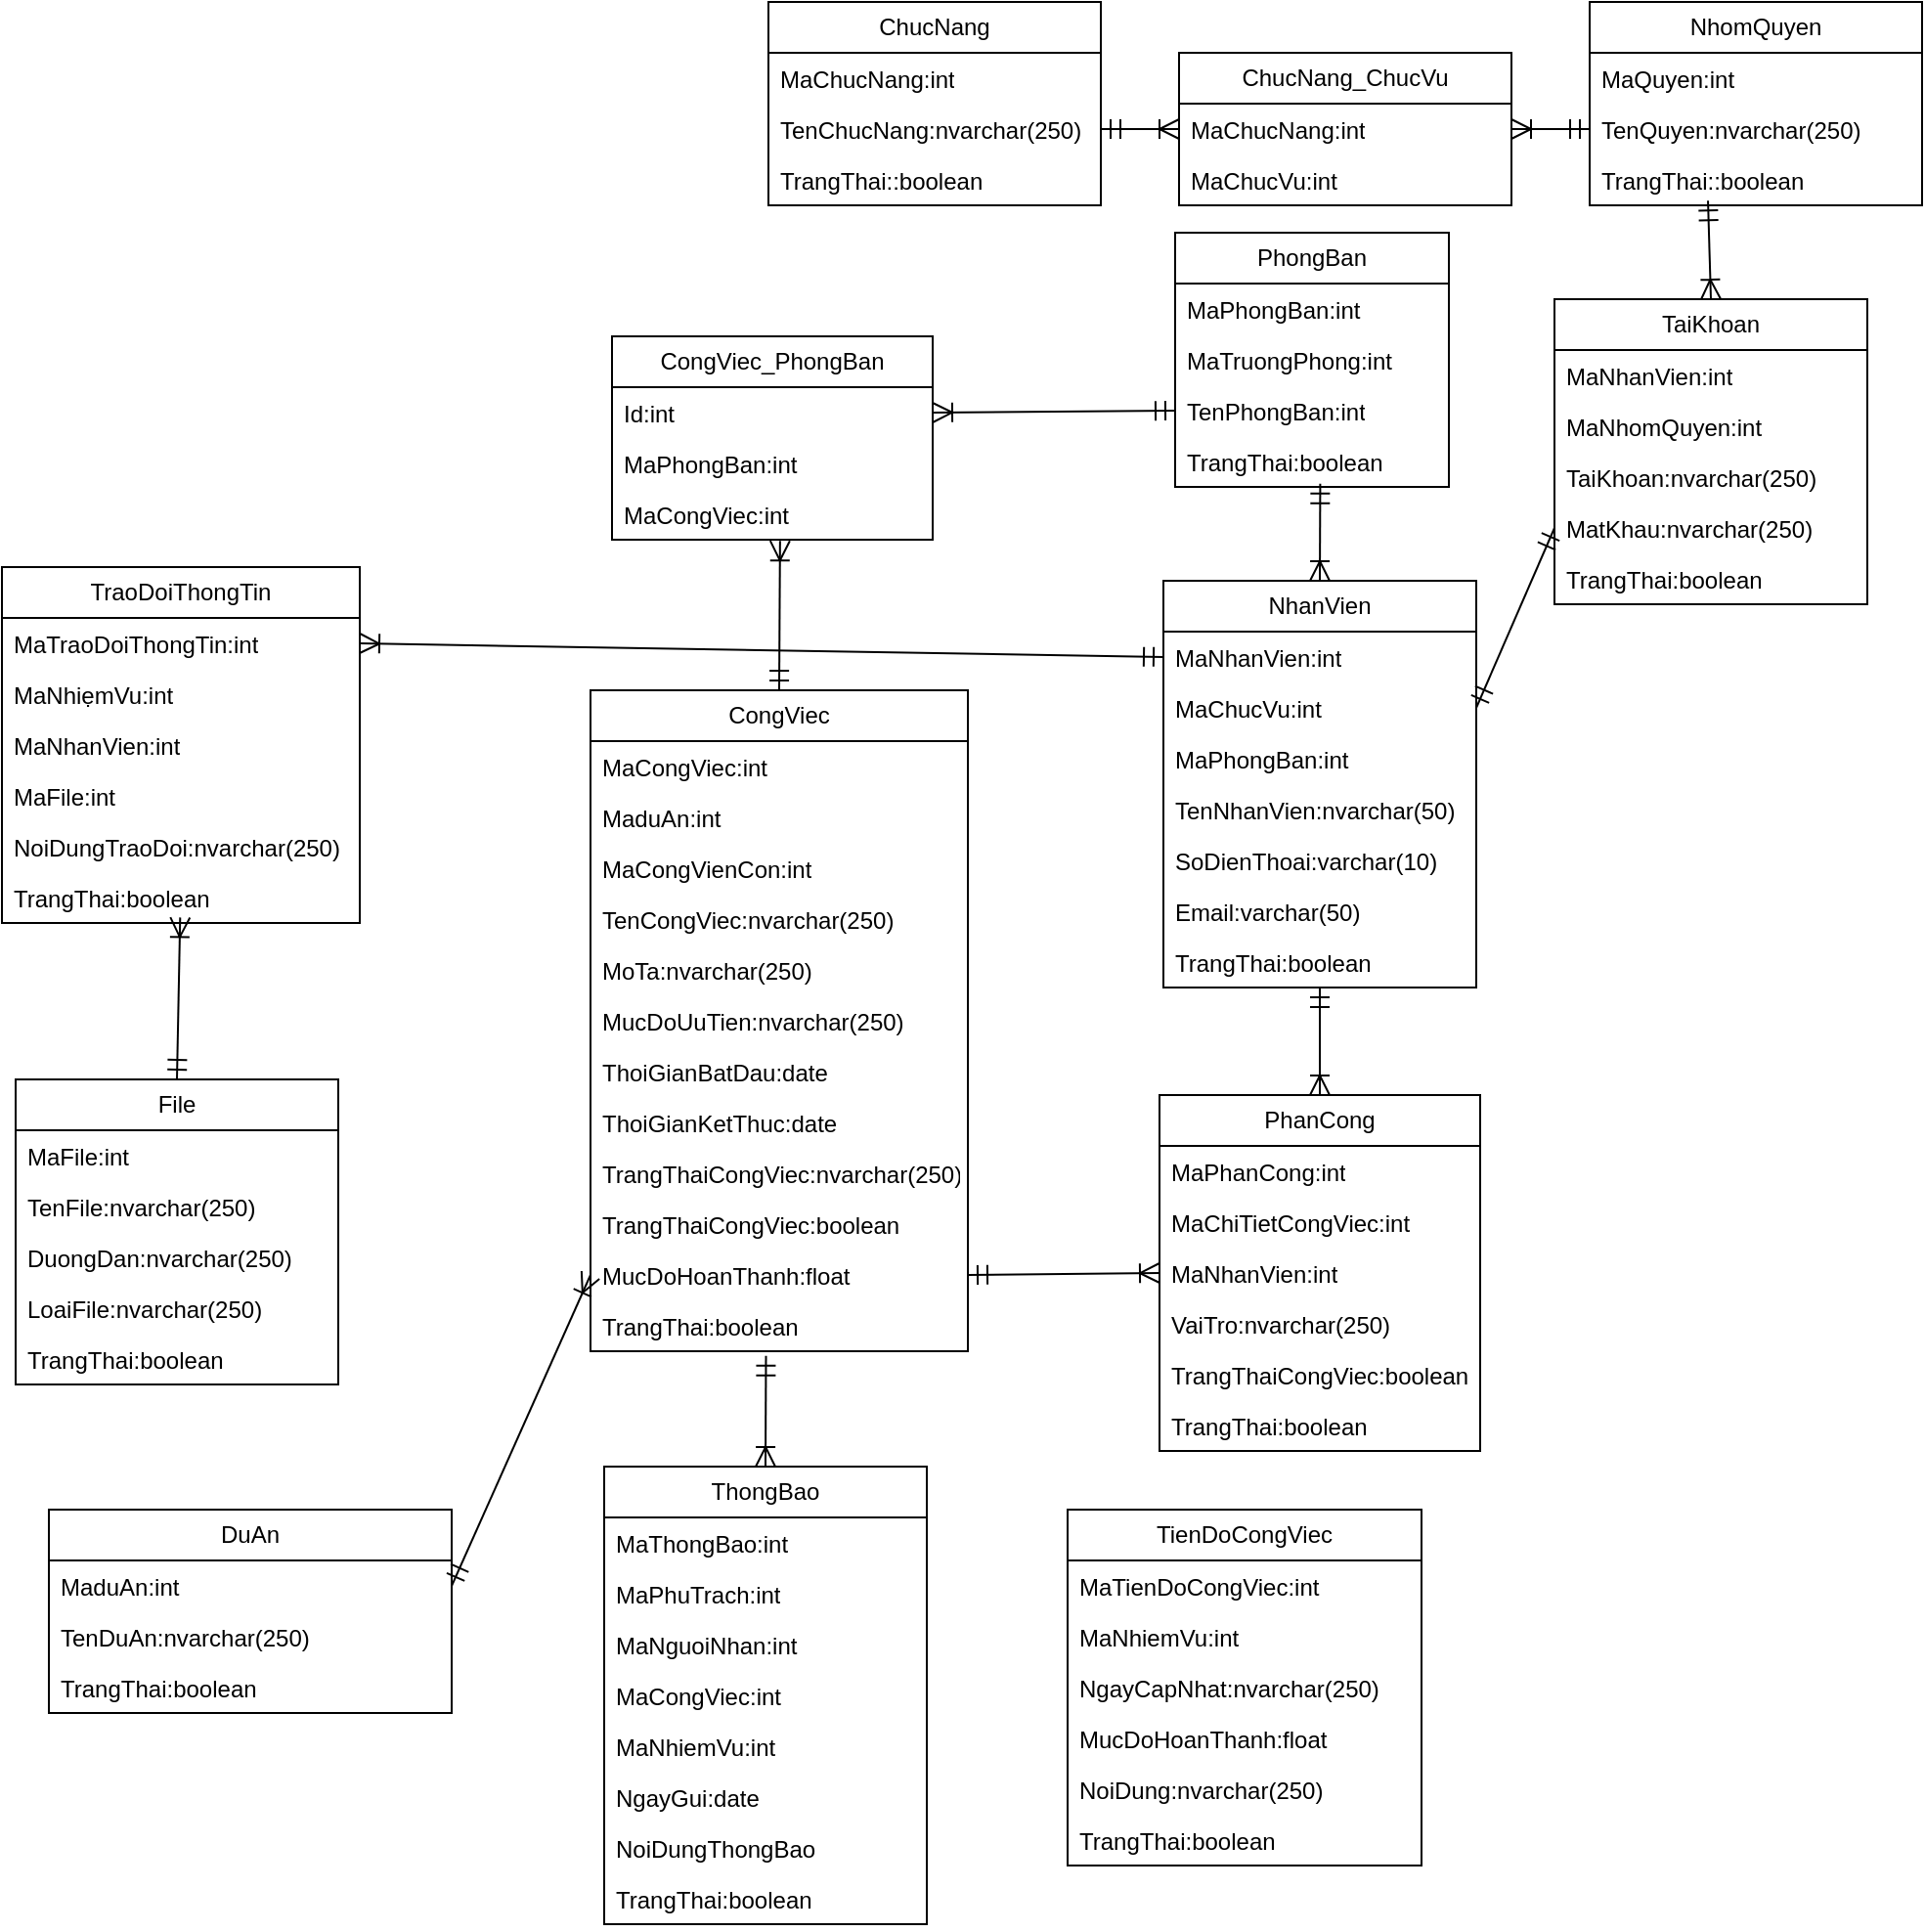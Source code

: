 <mxfile version="24.7.16">
  <diagram name="Trang-1" id="NxEfaZb_0KSmAVCfLcyf">
    <mxGraphModel dx="1006" dy="581" grid="0" gridSize="10" guides="1" tooltips="1" connect="1" arrows="1" fold="1" page="0" pageScale="1" pageWidth="1169" pageHeight="827" math="0" shadow="0">
      <root>
        <mxCell id="0" />
        <mxCell id="1" parent="0" />
        <mxCell id="usf8wN2vNSCNwpnewYWm-1" value="TaiKhoan" style="swimlane;fontStyle=0;childLayout=stackLayout;horizontal=1;startSize=26;fillColor=none;horizontalStack=0;resizeParent=1;resizeParentMax=0;resizeLast=0;collapsible=1;marginBottom=0;whiteSpace=wrap;html=1;" vertex="1" parent="1">
          <mxGeometry x="1078" y="221" width="160" height="156" as="geometry" />
        </mxCell>
        <mxCell id="usf8wN2vNSCNwpnewYWm-2" value="MaNhanVien:int" style="text;strokeColor=none;fillColor=none;align=left;verticalAlign=top;spacingLeft=4;spacingRight=4;overflow=hidden;rotatable=0;points=[[0,0.5],[1,0.5]];portConstraint=eastwest;whiteSpace=wrap;html=1;" vertex="1" parent="usf8wN2vNSCNwpnewYWm-1">
          <mxGeometry y="26" width="160" height="26" as="geometry" />
        </mxCell>
        <mxCell id="usf8wN2vNSCNwpnewYWm-3" value="MaNhomQuyen:int" style="text;strokeColor=none;fillColor=none;align=left;verticalAlign=top;spacingLeft=4;spacingRight=4;overflow=hidden;rotatable=0;points=[[0,0.5],[1,0.5]];portConstraint=eastwest;whiteSpace=wrap;html=1;" vertex="1" parent="usf8wN2vNSCNwpnewYWm-1">
          <mxGeometry y="52" width="160" height="26" as="geometry" />
        </mxCell>
        <mxCell id="usf8wN2vNSCNwpnewYWm-4" value="TaiKhoan:nvarchar(250)" style="text;strokeColor=none;fillColor=none;align=left;verticalAlign=top;spacingLeft=4;spacingRight=4;overflow=hidden;rotatable=0;points=[[0,0.5],[1,0.5]];portConstraint=eastwest;whiteSpace=wrap;html=1;" vertex="1" parent="usf8wN2vNSCNwpnewYWm-1">
          <mxGeometry y="78" width="160" height="26" as="geometry" />
        </mxCell>
        <mxCell id="usf8wN2vNSCNwpnewYWm-5" value="MatKhau:nvarchar(250)" style="text;strokeColor=none;fillColor=none;align=left;verticalAlign=top;spacingLeft=4;spacingRight=4;overflow=hidden;rotatable=0;points=[[0,0.5],[1,0.5]];portConstraint=eastwest;whiteSpace=wrap;html=1;" vertex="1" parent="usf8wN2vNSCNwpnewYWm-1">
          <mxGeometry y="104" width="160" height="26" as="geometry" />
        </mxCell>
        <mxCell id="usf8wN2vNSCNwpnewYWm-6" value="TrangThai:boolean" style="text;strokeColor=none;fillColor=none;align=left;verticalAlign=top;spacingLeft=4;spacingRight=4;overflow=hidden;rotatable=0;points=[[0,0.5],[1,0.5]];portConstraint=eastwest;whiteSpace=wrap;html=1;" vertex="1" parent="usf8wN2vNSCNwpnewYWm-1">
          <mxGeometry y="130" width="160" height="26" as="geometry" />
        </mxCell>
        <mxCell id="usf8wN2vNSCNwpnewYWm-7" value="PhongBan" style="swimlane;fontStyle=0;childLayout=stackLayout;horizontal=1;startSize=26;fillColor=none;horizontalStack=0;resizeParent=1;resizeParentMax=0;resizeLast=0;collapsible=1;marginBottom=0;whiteSpace=wrap;html=1;" vertex="1" parent="1">
          <mxGeometry x="884" y="187" width="140" height="130" as="geometry" />
        </mxCell>
        <mxCell id="usf8wN2vNSCNwpnewYWm-8" value="MaPhongBan:int" style="text;strokeColor=none;fillColor=none;align=left;verticalAlign=top;spacingLeft=4;spacingRight=4;overflow=hidden;rotatable=0;points=[[0,0.5],[1,0.5]];portConstraint=eastwest;whiteSpace=wrap;html=1;" vertex="1" parent="usf8wN2vNSCNwpnewYWm-7">
          <mxGeometry y="26" width="140" height="26" as="geometry" />
        </mxCell>
        <mxCell id="usf8wN2vNSCNwpnewYWm-123" value="MaTruongPhong:int" style="text;strokeColor=none;fillColor=none;align=left;verticalAlign=top;spacingLeft=4;spacingRight=4;overflow=hidden;rotatable=0;points=[[0,0.5],[1,0.5]];portConstraint=eastwest;whiteSpace=wrap;html=1;" vertex="1" parent="usf8wN2vNSCNwpnewYWm-7">
          <mxGeometry y="52" width="140" height="26" as="geometry" />
        </mxCell>
        <mxCell id="usf8wN2vNSCNwpnewYWm-9" value="TenPhongBan:int" style="text;strokeColor=none;fillColor=none;align=left;verticalAlign=top;spacingLeft=4;spacingRight=4;overflow=hidden;rotatable=0;points=[[0,0.5],[1,0.5]];portConstraint=eastwest;whiteSpace=wrap;html=1;" vertex="1" parent="usf8wN2vNSCNwpnewYWm-7">
          <mxGeometry y="78" width="140" height="26" as="geometry" />
        </mxCell>
        <mxCell id="usf8wN2vNSCNwpnewYWm-10" value="TrangThai:boolean" style="text;strokeColor=none;fillColor=none;align=left;verticalAlign=top;spacingLeft=4;spacingRight=4;overflow=hidden;rotatable=0;points=[[0,0.5],[1,0.5]];portConstraint=eastwest;whiteSpace=wrap;html=1;" vertex="1" parent="usf8wN2vNSCNwpnewYWm-7">
          <mxGeometry y="104" width="140" height="26" as="geometry" />
        </mxCell>
        <mxCell id="usf8wN2vNSCNwpnewYWm-11" style="edgeStyle=none;curved=1;rounded=0;orthogonalLoop=1;jettySize=auto;html=1;entryX=1;entryY=0.5;entryDx=0;entryDy=0;fontSize=12;startSize=8;endSize=8;" edge="1" parent="usf8wN2vNSCNwpnewYWm-7" source="usf8wN2vNSCNwpnewYWm-9" target="usf8wN2vNSCNwpnewYWm-9">
          <mxGeometry relative="1" as="geometry" />
        </mxCell>
        <mxCell id="usf8wN2vNSCNwpnewYWm-12" value="CongViec" style="swimlane;fontStyle=0;childLayout=stackLayout;horizontal=1;startSize=26;fillColor=none;horizontalStack=0;resizeParent=1;resizeParentMax=0;resizeLast=0;collapsible=1;marginBottom=0;whiteSpace=wrap;html=1;" vertex="1" parent="1">
          <mxGeometry x="585" y="421" width="193" height="338" as="geometry" />
        </mxCell>
        <mxCell id="usf8wN2vNSCNwpnewYWm-13" value="MaCongViec:int" style="text;strokeColor=none;fillColor=none;align=left;verticalAlign=top;spacingLeft=4;spacingRight=4;overflow=hidden;rotatable=0;points=[[0,0.5],[1,0.5]];portConstraint=eastwest;whiteSpace=wrap;html=1;" vertex="1" parent="usf8wN2vNSCNwpnewYWm-12">
          <mxGeometry y="26" width="193" height="26" as="geometry" />
        </mxCell>
        <mxCell id="usf8wN2vNSCNwpnewYWm-14" value="MaduAn:int" style="text;strokeColor=none;fillColor=none;align=left;verticalAlign=top;spacingLeft=4;spacingRight=4;overflow=hidden;rotatable=0;points=[[0,0.5],[1,0.5]];portConstraint=eastwest;whiteSpace=wrap;html=1;" vertex="1" parent="usf8wN2vNSCNwpnewYWm-12">
          <mxGeometry y="52" width="193" height="26" as="geometry" />
        </mxCell>
        <mxCell id="usf8wN2vNSCNwpnewYWm-126" value="MaCongVienCon:int" style="text;strokeColor=none;fillColor=none;align=left;verticalAlign=top;spacingLeft=4;spacingRight=4;overflow=hidden;rotatable=0;points=[[0,0.5],[1,0.5]];portConstraint=eastwest;whiteSpace=wrap;html=1;" vertex="1" parent="usf8wN2vNSCNwpnewYWm-12">
          <mxGeometry y="78" width="193" height="26" as="geometry" />
        </mxCell>
        <mxCell id="usf8wN2vNSCNwpnewYWm-15" value="TenCongViec:nvarchar(250)" style="text;strokeColor=none;fillColor=none;align=left;verticalAlign=top;spacingLeft=4;spacingRight=4;overflow=hidden;rotatable=0;points=[[0,0.5],[1,0.5]];portConstraint=eastwest;whiteSpace=wrap;html=1;" vertex="1" parent="usf8wN2vNSCNwpnewYWm-12">
          <mxGeometry y="104" width="193" height="26" as="geometry" />
        </mxCell>
        <mxCell id="usf8wN2vNSCNwpnewYWm-16" value="MoTa:nvarchar(250)" style="text;strokeColor=none;fillColor=none;align=left;verticalAlign=top;spacingLeft=4;spacingRight=4;overflow=hidden;rotatable=0;points=[[0,0.5],[1,0.5]];portConstraint=eastwest;whiteSpace=wrap;html=1;" vertex="1" parent="usf8wN2vNSCNwpnewYWm-12">
          <mxGeometry y="130" width="193" height="26" as="geometry" />
        </mxCell>
        <mxCell id="usf8wN2vNSCNwpnewYWm-17" value="MucDoUuTien:nvarchar(250)" style="text;strokeColor=none;fillColor=none;align=left;verticalAlign=top;spacingLeft=4;spacingRight=4;overflow=hidden;rotatable=0;points=[[0,0.5],[1,0.5]];portConstraint=eastwest;whiteSpace=wrap;html=1;" vertex="1" parent="usf8wN2vNSCNwpnewYWm-12">
          <mxGeometry y="156" width="193" height="26" as="geometry" />
        </mxCell>
        <mxCell id="usf8wN2vNSCNwpnewYWm-18" value="ThoiGianBatDau:date" style="text;strokeColor=none;fillColor=none;align=left;verticalAlign=top;spacingLeft=4;spacingRight=4;overflow=hidden;rotatable=0;points=[[0,0.5],[1,0.5]];portConstraint=eastwest;whiteSpace=wrap;html=1;" vertex="1" parent="usf8wN2vNSCNwpnewYWm-12">
          <mxGeometry y="182" width="193" height="26" as="geometry" />
        </mxCell>
        <mxCell id="usf8wN2vNSCNwpnewYWm-19" value="ThoiGianKetThuc:date" style="text;strokeColor=none;fillColor=none;align=left;verticalAlign=top;spacingLeft=4;spacingRight=4;overflow=hidden;rotatable=0;points=[[0,0.5],[1,0.5]];portConstraint=eastwest;whiteSpace=wrap;html=1;" vertex="1" parent="usf8wN2vNSCNwpnewYWm-12">
          <mxGeometry y="208" width="193" height="26" as="geometry" />
        </mxCell>
        <mxCell id="usf8wN2vNSCNwpnewYWm-20" value="TrangThaiCongViec:nvarchar(250)" style="text;strokeColor=none;fillColor=none;align=left;verticalAlign=top;spacingLeft=4;spacingRight=4;overflow=hidden;rotatable=0;points=[[0,0.5],[1,0.5]];portConstraint=eastwest;whiteSpace=wrap;html=1;" vertex="1" parent="usf8wN2vNSCNwpnewYWm-12">
          <mxGeometry y="234" width="193" height="26" as="geometry" />
        </mxCell>
        <mxCell id="usf8wN2vNSCNwpnewYWm-125" value="TrangThaiCongViec:boolean" style="text;strokeColor=none;fillColor=none;align=left;verticalAlign=top;spacingLeft=4;spacingRight=4;overflow=hidden;rotatable=0;points=[[0,0.5],[1,0.5]];portConstraint=eastwest;whiteSpace=wrap;html=1;" vertex="1" parent="usf8wN2vNSCNwpnewYWm-12">
          <mxGeometry y="260" width="193" height="26" as="geometry" />
        </mxCell>
        <mxCell id="usf8wN2vNSCNwpnewYWm-21" value="MucDoHoanThanh:float" style="text;strokeColor=none;fillColor=none;align=left;verticalAlign=top;spacingLeft=4;spacingRight=4;overflow=hidden;rotatable=0;points=[[0,0.5],[1,0.5]];portConstraint=eastwest;whiteSpace=wrap;html=1;" vertex="1" parent="usf8wN2vNSCNwpnewYWm-12">
          <mxGeometry y="286" width="193" height="26" as="geometry" />
        </mxCell>
        <mxCell id="usf8wN2vNSCNwpnewYWm-22" value="TrangThai:boolean" style="text;strokeColor=none;fillColor=none;align=left;verticalAlign=top;spacingLeft=4;spacingRight=4;overflow=hidden;rotatable=0;points=[[0,0.5],[1,0.5]];portConstraint=eastwest;whiteSpace=wrap;html=1;" vertex="1" parent="usf8wN2vNSCNwpnewYWm-12">
          <mxGeometry y="312" width="193" height="26" as="geometry" />
        </mxCell>
        <mxCell id="usf8wN2vNSCNwpnewYWm-23" value="ChucNang" style="swimlane;fontStyle=0;childLayout=stackLayout;horizontal=1;startSize=26;fillColor=none;horizontalStack=0;resizeParent=1;resizeParentMax=0;resizeLast=0;collapsible=1;marginBottom=0;whiteSpace=wrap;html=1;" vertex="1" parent="1">
          <mxGeometry x="676" y="69" width="170" height="104" as="geometry" />
        </mxCell>
        <mxCell id="usf8wN2vNSCNwpnewYWm-24" value="MaChucNang:int" style="text;strokeColor=none;fillColor=none;align=left;verticalAlign=top;spacingLeft=4;spacingRight=4;overflow=hidden;rotatable=0;points=[[0,0.5],[1,0.5]];portConstraint=eastwest;whiteSpace=wrap;html=1;" vertex="1" parent="usf8wN2vNSCNwpnewYWm-23">
          <mxGeometry y="26" width="170" height="26" as="geometry" />
        </mxCell>
        <mxCell id="usf8wN2vNSCNwpnewYWm-25" value="TenChucNang:nvarchar(250)" style="text;strokeColor=none;fillColor=none;align=left;verticalAlign=top;spacingLeft=4;spacingRight=4;overflow=hidden;rotatable=0;points=[[0,0.5],[1,0.5]];portConstraint=eastwest;whiteSpace=wrap;html=1;" vertex="1" parent="usf8wN2vNSCNwpnewYWm-23">
          <mxGeometry y="52" width="170" height="26" as="geometry" />
        </mxCell>
        <mxCell id="usf8wN2vNSCNwpnewYWm-26" value="TrangThai::boolean" style="text;strokeColor=none;fillColor=none;align=left;verticalAlign=top;spacingLeft=4;spacingRight=4;overflow=hidden;rotatable=0;points=[[0,0.5],[1,0.5]];portConstraint=eastwest;whiteSpace=wrap;html=1;" vertex="1" parent="usf8wN2vNSCNwpnewYWm-23">
          <mxGeometry y="78" width="170" height="26" as="geometry" />
        </mxCell>
        <mxCell id="usf8wN2vNSCNwpnewYWm-27" value="ChucNang_ChucVu" style="swimlane;fontStyle=0;childLayout=stackLayout;horizontal=1;startSize=26;fillColor=none;horizontalStack=0;resizeParent=1;resizeParentMax=0;resizeLast=0;collapsible=1;marginBottom=0;whiteSpace=wrap;html=1;" vertex="1" parent="1">
          <mxGeometry x="886" y="95" width="170" height="78" as="geometry" />
        </mxCell>
        <mxCell id="usf8wN2vNSCNwpnewYWm-28" value="MaChucNang:int" style="text;strokeColor=none;fillColor=none;align=left;verticalAlign=top;spacingLeft=4;spacingRight=4;overflow=hidden;rotatable=0;points=[[0,0.5],[1,0.5]];portConstraint=eastwest;whiteSpace=wrap;html=1;" vertex="1" parent="usf8wN2vNSCNwpnewYWm-27">
          <mxGeometry y="26" width="170" height="26" as="geometry" />
        </mxCell>
        <mxCell id="usf8wN2vNSCNwpnewYWm-29" value="MaChucVu:int" style="text;strokeColor=none;fillColor=none;align=left;verticalAlign=top;spacingLeft=4;spacingRight=4;overflow=hidden;rotatable=0;points=[[0,0.5],[1,0.5]];portConstraint=eastwest;whiteSpace=wrap;html=1;" vertex="1" parent="usf8wN2vNSCNwpnewYWm-27">
          <mxGeometry y="52" width="170" height="26" as="geometry" />
        </mxCell>
        <mxCell id="usf8wN2vNSCNwpnewYWm-30" value="NhomQuyen" style="swimlane;fontStyle=0;childLayout=stackLayout;horizontal=1;startSize=26;fillColor=none;horizontalStack=0;resizeParent=1;resizeParentMax=0;resizeLast=0;collapsible=1;marginBottom=0;whiteSpace=wrap;html=1;" vertex="1" parent="1">
          <mxGeometry x="1096" y="69" width="170" height="104" as="geometry" />
        </mxCell>
        <mxCell id="usf8wN2vNSCNwpnewYWm-31" value="MaQuyen:int" style="text;strokeColor=none;fillColor=none;align=left;verticalAlign=top;spacingLeft=4;spacingRight=4;overflow=hidden;rotatable=0;points=[[0,0.5],[1,0.5]];portConstraint=eastwest;whiteSpace=wrap;html=1;" vertex="1" parent="usf8wN2vNSCNwpnewYWm-30">
          <mxGeometry y="26" width="170" height="26" as="geometry" />
        </mxCell>
        <mxCell id="usf8wN2vNSCNwpnewYWm-32" value="TenQuyen:nvarchar(250)" style="text;strokeColor=none;fillColor=none;align=left;verticalAlign=top;spacingLeft=4;spacingRight=4;overflow=hidden;rotatable=0;points=[[0,0.5],[1,0.5]];portConstraint=eastwest;whiteSpace=wrap;html=1;" vertex="1" parent="usf8wN2vNSCNwpnewYWm-30">
          <mxGeometry y="52" width="170" height="26" as="geometry" />
        </mxCell>
        <mxCell id="usf8wN2vNSCNwpnewYWm-33" value="TrangThai::boolean" style="text;strokeColor=none;fillColor=none;align=left;verticalAlign=top;spacingLeft=4;spacingRight=4;overflow=hidden;rotatable=0;points=[[0,0.5],[1,0.5]];portConstraint=eastwest;whiteSpace=wrap;html=1;" vertex="1" parent="usf8wN2vNSCNwpnewYWm-30">
          <mxGeometry y="78" width="170" height="26" as="geometry" />
        </mxCell>
        <mxCell id="usf8wN2vNSCNwpnewYWm-34" style="edgeStyle=none;curved=1;rounded=0;orthogonalLoop=1;jettySize=auto;html=1;exitX=1;exitY=0.5;exitDx=0;exitDy=0;entryX=0;entryY=0.5;entryDx=0;entryDy=0;fontSize=12;startSize=8;endSize=8;endArrow=ERoneToMany;endFill=0;startArrow=ERmandOne;startFill=0;" edge="1" parent="1" source="usf8wN2vNSCNwpnewYWm-25" target="usf8wN2vNSCNwpnewYWm-28">
          <mxGeometry relative="1" as="geometry" />
        </mxCell>
        <mxCell id="usf8wN2vNSCNwpnewYWm-35" style="edgeStyle=none;curved=1;rounded=0;orthogonalLoop=1;jettySize=auto;html=1;exitX=1;exitY=0.5;exitDx=0;exitDy=0;entryX=0;entryY=0.5;entryDx=0;entryDy=0;fontSize=12;startSize=8;endSize=8;endArrow=ERmandOne;endFill=0;startArrow=ERoneToMany;startFill=0;" edge="1" parent="1" source="usf8wN2vNSCNwpnewYWm-28" target="usf8wN2vNSCNwpnewYWm-32">
          <mxGeometry relative="1" as="geometry" />
        </mxCell>
        <mxCell id="usf8wN2vNSCNwpnewYWm-36" style="edgeStyle=none;curved=1;rounded=0;orthogonalLoop=1;jettySize=auto;html=1;exitX=0.5;exitY=0;exitDx=0;exitDy=0;entryX=0.356;entryY=0.908;entryDx=0;entryDy=0;entryPerimeter=0;fontSize=12;startSize=8;endSize=8;endArrow=ERmandOne;endFill=0;startArrow=ERoneToMany;startFill=0;" edge="1" parent="1" source="usf8wN2vNSCNwpnewYWm-1" target="usf8wN2vNSCNwpnewYWm-33">
          <mxGeometry relative="1" as="geometry" />
        </mxCell>
        <mxCell id="usf8wN2vNSCNwpnewYWm-37" value="CongViec_PhongBan" style="swimlane;fontStyle=0;childLayout=stackLayout;horizontal=1;startSize=26;fillColor=none;horizontalStack=0;resizeParent=1;resizeParentMax=0;resizeLast=0;collapsible=1;marginBottom=0;whiteSpace=wrap;html=1;" vertex="1" parent="1">
          <mxGeometry x="596" y="240" width="164" height="104" as="geometry">
            <mxRectangle x="280" y="562" width="100" height="30" as="alternateBounds" />
          </mxGeometry>
        </mxCell>
        <mxCell id="usf8wN2vNSCNwpnewYWm-38" value="Id:int" style="text;strokeColor=none;fillColor=none;align=left;verticalAlign=top;spacingLeft=4;spacingRight=4;overflow=hidden;rotatable=0;points=[[0,0.5],[1,0.5]];portConstraint=eastwest;whiteSpace=wrap;html=1;" vertex="1" parent="usf8wN2vNSCNwpnewYWm-37">
          <mxGeometry y="26" width="164" height="26" as="geometry" />
        </mxCell>
        <mxCell id="usf8wN2vNSCNwpnewYWm-39" value="MaPhongBan:int" style="text;strokeColor=none;fillColor=none;align=left;verticalAlign=top;spacingLeft=4;spacingRight=4;overflow=hidden;rotatable=0;points=[[0,0.5],[1,0.5]];portConstraint=eastwest;whiteSpace=wrap;html=1;" vertex="1" parent="usf8wN2vNSCNwpnewYWm-37">
          <mxGeometry y="52" width="164" height="26" as="geometry" />
        </mxCell>
        <mxCell id="usf8wN2vNSCNwpnewYWm-40" value="MaCongViec:int" style="text;strokeColor=none;fillColor=none;align=left;verticalAlign=top;spacingLeft=4;spacingRight=4;overflow=hidden;rotatable=0;points=[[0,0.5],[1,0.5]];portConstraint=eastwest;whiteSpace=wrap;html=1;" vertex="1" parent="usf8wN2vNSCNwpnewYWm-37">
          <mxGeometry y="78" width="164" height="26" as="geometry" />
        </mxCell>
        <mxCell id="usf8wN2vNSCNwpnewYWm-41" style="edgeStyle=none;curved=1;rounded=0;orthogonalLoop=1;jettySize=auto;html=1;exitX=0.5;exitY=0;exitDx=0;exitDy=0;entryX=0.524;entryY=1.023;entryDx=0;entryDy=0;entryPerimeter=0;fontSize=12;startSize=8;endSize=8;endArrow=ERoneToMany;endFill=0;startArrow=ERmandOne;startFill=0;" edge="1" parent="1" source="usf8wN2vNSCNwpnewYWm-12" target="usf8wN2vNSCNwpnewYWm-40">
          <mxGeometry relative="1" as="geometry" />
        </mxCell>
        <mxCell id="usf8wN2vNSCNwpnewYWm-42" value="NhanVien" style="swimlane;fontStyle=0;childLayout=stackLayout;horizontal=1;startSize=26;fillColor=none;horizontalStack=0;resizeParent=1;resizeParentMax=0;resizeLast=0;collapsible=1;marginBottom=0;whiteSpace=wrap;html=1;" vertex="1" parent="1">
          <mxGeometry x="878" y="365" width="160" height="208" as="geometry" />
        </mxCell>
        <mxCell id="usf8wN2vNSCNwpnewYWm-43" value="MaNhanVien:int" style="text;strokeColor=none;fillColor=none;align=left;verticalAlign=top;spacingLeft=4;spacingRight=4;overflow=hidden;rotatable=0;points=[[0,0.5],[1,0.5]];portConstraint=eastwest;whiteSpace=wrap;html=1;" vertex="1" parent="usf8wN2vNSCNwpnewYWm-42">
          <mxGeometry y="26" width="160" height="26" as="geometry" />
        </mxCell>
        <mxCell id="usf8wN2vNSCNwpnewYWm-44" value="MaChucVu:int" style="text;strokeColor=none;fillColor=none;align=left;verticalAlign=top;spacingLeft=4;spacingRight=4;overflow=hidden;rotatable=0;points=[[0,0.5],[1,0.5]];portConstraint=eastwest;whiteSpace=wrap;html=1;" vertex="1" parent="usf8wN2vNSCNwpnewYWm-42">
          <mxGeometry y="52" width="160" height="26" as="geometry" />
        </mxCell>
        <mxCell id="usf8wN2vNSCNwpnewYWm-45" value="MaPhongBan:int" style="text;strokeColor=none;fillColor=none;align=left;verticalAlign=top;spacingLeft=4;spacingRight=4;overflow=hidden;rotatable=0;points=[[0,0.5],[1,0.5]];portConstraint=eastwest;whiteSpace=wrap;html=1;" vertex="1" parent="usf8wN2vNSCNwpnewYWm-42">
          <mxGeometry y="78" width="160" height="26" as="geometry" />
        </mxCell>
        <mxCell id="usf8wN2vNSCNwpnewYWm-46" value="TenNhanVien:nvarchar(50)" style="text;strokeColor=none;fillColor=none;align=left;verticalAlign=top;spacingLeft=4;spacingRight=4;overflow=hidden;rotatable=0;points=[[0,0.5],[1,0.5]];portConstraint=eastwest;whiteSpace=wrap;html=1;" vertex="1" parent="usf8wN2vNSCNwpnewYWm-42">
          <mxGeometry y="104" width="160" height="26" as="geometry" />
        </mxCell>
        <mxCell id="usf8wN2vNSCNwpnewYWm-47" value="SoDienThoai:varchar(10)" style="text;strokeColor=none;fillColor=none;align=left;verticalAlign=top;spacingLeft=4;spacingRight=4;overflow=hidden;rotatable=0;points=[[0,0.5],[1,0.5]];portConstraint=eastwest;whiteSpace=wrap;html=1;" vertex="1" parent="usf8wN2vNSCNwpnewYWm-42">
          <mxGeometry y="130" width="160" height="26" as="geometry" />
        </mxCell>
        <mxCell id="usf8wN2vNSCNwpnewYWm-48" value="Email:varchar(50)" style="text;strokeColor=none;fillColor=none;align=left;verticalAlign=top;spacingLeft=4;spacingRight=4;overflow=hidden;rotatable=0;points=[[0,0.5],[1,0.5]];portConstraint=eastwest;whiteSpace=wrap;html=1;" vertex="1" parent="usf8wN2vNSCNwpnewYWm-42">
          <mxGeometry y="156" width="160" height="26" as="geometry" />
        </mxCell>
        <mxCell id="usf8wN2vNSCNwpnewYWm-49" value="TrangThai:boolean" style="text;strokeColor=none;fillColor=none;align=left;verticalAlign=top;spacingLeft=4;spacingRight=4;overflow=hidden;rotatable=0;points=[[0,0.5],[1,0.5]];portConstraint=eastwest;whiteSpace=wrap;html=1;" vertex="1" parent="usf8wN2vNSCNwpnewYWm-42">
          <mxGeometry y="182" width="160" height="26" as="geometry" />
        </mxCell>
        <mxCell id="usf8wN2vNSCNwpnewYWm-50" style="edgeStyle=none;curved=1;rounded=0;orthogonalLoop=1;jettySize=auto;html=1;exitX=0.5;exitY=0;exitDx=0;exitDy=0;entryX=0.53;entryY=0.938;entryDx=0;entryDy=0;entryPerimeter=0;fontSize=12;startSize=8;endSize=8;startArrow=ERoneToMany;startFill=0;endArrow=ERmandOne;endFill=0;" edge="1" parent="1" source="usf8wN2vNSCNwpnewYWm-42" target="usf8wN2vNSCNwpnewYWm-10">
          <mxGeometry relative="1" as="geometry" />
        </mxCell>
        <mxCell id="usf8wN2vNSCNwpnewYWm-51" style="edgeStyle=none;curved=1;rounded=0;orthogonalLoop=1;jettySize=auto;html=1;exitX=1;exitY=0.5;exitDx=0;exitDy=0;entryX=0;entryY=0.5;entryDx=0;entryDy=0;fontSize=12;startSize=8;endSize=8;startArrow=ERoneToMany;startFill=0;endArrow=ERmandOne;endFill=0;" edge="1" parent="1" target="usf8wN2vNSCNwpnewYWm-9" source="usf8wN2vNSCNwpnewYWm-38">
          <mxGeometry relative="1" as="geometry">
            <mxPoint x="803" y="282" as="sourcePoint" />
          </mxGeometry>
        </mxCell>
        <mxCell id="usf8wN2vNSCNwpnewYWm-52" style="edgeStyle=none;curved=1;rounded=0;orthogonalLoop=1;jettySize=auto;html=1;exitX=0;exitY=0.5;exitDx=0;exitDy=0;entryX=1;entryY=0.5;entryDx=0;entryDy=0;fontSize=12;startSize=8;endSize=8;startArrow=ERmandOne;startFill=0;endArrow=ERmandOne;endFill=0;" edge="1" parent="1" source="usf8wN2vNSCNwpnewYWm-5" target="usf8wN2vNSCNwpnewYWm-44">
          <mxGeometry relative="1" as="geometry" />
        </mxCell>
        <mxCell id="usf8wN2vNSCNwpnewYWm-128" style="edgeStyle=none;curved=1;rounded=0;orthogonalLoop=1;jettySize=auto;html=1;exitX=0.5;exitY=0;exitDx=0;exitDy=0;fontSize=12;startSize=8;endSize=8;startArrow=ERoneToMany;startFill=0;endArrow=ERmandOne;endFill=0;" edge="1" parent="1" source="usf8wN2vNSCNwpnewYWm-64" target="usf8wN2vNSCNwpnewYWm-49">
          <mxGeometry relative="1" as="geometry" />
        </mxCell>
        <mxCell id="usf8wN2vNSCNwpnewYWm-64" value="PhanCong" style="swimlane;fontStyle=0;childLayout=stackLayout;horizontal=1;startSize=26;fillColor=none;horizontalStack=0;resizeParent=1;resizeParentMax=0;resizeLast=0;collapsible=1;marginBottom=0;whiteSpace=wrap;html=1;" vertex="1" parent="1">
          <mxGeometry x="876" y="628" width="164" height="182" as="geometry" />
        </mxCell>
        <mxCell id="usf8wN2vNSCNwpnewYWm-65" value="MaPhanCong:int" style="text;strokeColor=none;fillColor=none;align=left;verticalAlign=top;spacingLeft=4;spacingRight=4;overflow=hidden;rotatable=0;points=[[0,0.5],[1,0.5]];portConstraint=eastwest;whiteSpace=wrap;html=1;" vertex="1" parent="usf8wN2vNSCNwpnewYWm-64">
          <mxGeometry y="26" width="164" height="26" as="geometry" />
        </mxCell>
        <mxCell id="usf8wN2vNSCNwpnewYWm-66" value="MaChiTietCongViec:int" style="text;strokeColor=none;fillColor=none;align=left;verticalAlign=top;spacingLeft=4;spacingRight=4;overflow=hidden;rotatable=0;points=[[0,0.5],[1,0.5]];portConstraint=eastwest;whiteSpace=wrap;html=1;" vertex="1" parent="usf8wN2vNSCNwpnewYWm-64">
          <mxGeometry y="52" width="164" height="26" as="geometry" />
        </mxCell>
        <mxCell id="usf8wN2vNSCNwpnewYWm-67" value="MaNhanVien:int" style="text;strokeColor=none;fillColor=none;align=left;verticalAlign=top;spacingLeft=4;spacingRight=4;overflow=hidden;rotatable=0;points=[[0,0.5],[1,0.5]];portConstraint=eastwest;whiteSpace=wrap;html=1;" vertex="1" parent="usf8wN2vNSCNwpnewYWm-64">
          <mxGeometry y="78" width="164" height="26" as="geometry" />
        </mxCell>
        <mxCell id="usf8wN2vNSCNwpnewYWm-68" value="VaiTro:nvarchar(250)" style="text;strokeColor=none;fillColor=none;align=left;verticalAlign=top;spacingLeft=4;spacingRight=4;overflow=hidden;rotatable=0;points=[[0,0.5],[1,0.5]];portConstraint=eastwest;whiteSpace=wrap;html=1;" vertex="1" parent="usf8wN2vNSCNwpnewYWm-64">
          <mxGeometry y="104" width="164" height="26" as="geometry" />
        </mxCell>
        <mxCell id="usf8wN2vNSCNwpnewYWm-69" value="TrangThaiCongViec:boolean" style="text;strokeColor=none;fillColor=none;align=left;verticalAlign=top;spacingLeft=4;spacingRight=4;overflow=hidden;rotatable=0;points=[[0,0.5],[1,0.5]];portConstraint=eastwest;whiteSpace=wrap;html=1;" vertex="1" parent="usf8wN2vNSCNwpnewYWm-64">
          <mxGeometry y="130" width="164" height="26" as="geometry" />
        </mxCell>
        <mxCell id="usf8wN2vNSCNwpnewYWm-71" value="TrangThai:boolean" style="text;strokeColor=none;fillColor=none;align=left;verticalAlign=top;spacingLeft=4;spacingRight=4;overflow=hidden;rotatable=0;points=[[0,0.5],[1,0.5]];portConstraint=eastwest;whiteSpace=wrap;html=1;" vertex="1" parent="usf8wN2vNSCNwpnewYWm-64">
          <mxGeometry y="156" width="164" height="26" as="geometry" />
        </mxCell>
        <mxCell id="usf8wN2vNSCNwpnewYWm-82" value="TraoDoiThongTin" style="swimlane;fontStyle=0;childLayout=stackLayout;horizontal=1;startSize=26;fillColor=none;horizontalStack=0;resizeParent=1;resizeParentMax=0;resizeLast=0;collapsible=1;marginBottom=0;whiteSpace=wrap;html=1;" vertex="1" parent="1">
          <mxGeometry x="284" y="358" width="183" height="182" as="geometry" />
        </mxCell>
        <mxCell id="usf8wN2vNSCNwpnewYWm-83" value="MaTraoDoiThongTin:int" style="text;strokeColor=none;fillColor=none;align=left;verticalAlign=top;spacingLeft=4;spacingRight=4;overflow=hidden;rotatable=0;points=[[0,0.5],[1,0.5]];portConstraint=eastwest;whiteSpace=wrap;html=1;" vertex="1" parent="usf8wN2vNSCNwpnewYWm-82">
          <mxGeometry y="26" width="183" height="26" as="geometry" />
        </mxCell>
        <mxCell id="usf8wN2vNSCNwpnewYWm-84" value="MaNhiẹmVu:int" style="text;strokeColor=none;fillColor=none;align=left;verticalAlign=top;spacingLeft=4;spacingRight=4;overflow=hidden;rotatable=0;points=[[0,0.5],[1,0.5]];portConstraint=eastwest;whiteSpace=wrap;html=1;" vertex="1" parent="usf8wN2vNSCNwpnewYWm-82">
          <mxGeometry y="52" width="183" height="26" as="geometry" />
        </mxCell>
        <mxCell id="usf8wN2vNSCNwpnewYWm-85" value="MaNhanVien:int" style="text;strokeColor=none;fillColor=none;align=left;verticalAlign=top;spacingLeft=4;spacingRight=4;overflow=hidden;rotatable=0;points=[[0,0.5],[1,0.5]];portConstraint=eastwest;whiteSpace=wrap;html=1;" vertex="1" parent="usf8wN2vNSCNwpnewYWm-82">
          <mxGeometry y="78" width="183" height="26" as="geometry" />
        </mxCell>
        <mxCell id="usf8wN2vNSCNwpnewYWm-86" value="MaFile:int" style="text;strokeColor=none;fillColor=none;align=left;verticalAlign=top;spacingLeft=4;spacingRight=4;overflow=hidden;rotatable=0;points=[[0,0.5],[1,0.5]];portConstraint=eastwest;whiteSpace=wrap;html=1;" vertex="1" parent="usf8wN2vNSCNwpnewYWm-82">
          <mxGeometry y="104" width="183" height="26" as="geometry" />
        </mxCell>
        <mxCell id="usf8wN2vNSCNwpnewYWm-87" value="NoiDungTraoDoi:nvarchar(250)" style="text;strokeColor=none;fillColor=none;align=left;verticalAlign=top;spacingLeft=4;spacingRight=4;overflow=hidden;rotatable=0;points=[[0,0.5],[1,0.5]];portConstraint=eastwest;whiteSpace=wrap;html=1;" vertex="1" parent="usf8wN2vNSCNwpnewYWm-82">
          <mxGeometry y="130" width="183" height="26" as="geometry" />
        </mxCell>
        <mxCell id="usf8wN2vNSCNwpnewYWm-88" value="TrangThai:boolean" style="text;strokeColor=none;fillColor=none;align=left;verticalAlign=top;spacingLeft=4;spacingRight=4;overflow=hidden;rotatable=0;points=[[0,0.5],[1,0.5]];portConstraint=eastwest;whiteSpace=wrap;html=1;" vertex="1" parent="usf8wN2vNSCNwpnewYWm-82">
          <mxGeometry y="156" width="183" height="26" as="geometry" />
        </mxCell>
        <mxCell id="usf8wN2vNSCNwpnewYWm-89" value="File" style="swimlane;fontStyle=0;childLayout=stackLayout;horizontal=1;startSize=26;fillColor=none;horizontalStack=0;resizeParent=1;resizeParentMax=0;resizeLast=0;collapsible=1;marginBottom=0;whiteSpace=wrap;html=1;" vertex="1" parent="1">
          <mxGeometry x="291" y="620" width="165" height="156" as="geometry" />
        </mxCell>
        <mxCell id="usf8wN2vNSCNwpnewYWm-90" value="MaFile:int" style="text;strokeColor=none;fillColor=none;align=left;verticalAlign=top;spacingLeft=4;spacingRight=4;overflow=hidden;rotatable=0;points=[[0,0.5],[1,0.5]];portConstraint=eastwest;whiteSpace=wrap;html=1;" vertex="1" parent="usf8wN2vNSCNwpnewYWm-89">
          <mxGeometry y="26" width="165" height="26" as="geometry" />
        </mxCell>
        <mxCell id="usf8wN2vNSCNwpnewYWm-91" value="TenFile:nvarchar(250)" style="text;strokeColor=none;fillColor=none;align=left;verticalAlign=top;spacingLeft=4;spacingRight=4;overflow=hidden;rotatable=0;points=[[0,0.5],[1,0.5]];portConstraint=eastwest;whiteSpace=wrap;html=1;" vertex="1" parent="usf8wN2vNSCNwpnewYWm-89">
          <mxGeometry y="52" width="165" height="26" as="geometry" />
        </mxCell>
        <mxCell id="usf8wN2vNSCNwpnewYWm-92" value="DuongDan:nvarchar(250)" style="text;strokeColor=none;fillColor=none;align=left;verticalAlign=top;spacingLeft=4;spacingRight=4;overflow=hidden;rotatable=0;points=[[0,0.5],[1,0.5]];portConstraint=eastwest;whiteSpace=wrap;html=1;" vertex="1" parent="usf8wN2vNSCNwpnewYWm-89">
          <mxGeometry y="78" width="165" height="26" as="geometry" />
        </mxCell>
        <mxCell id="usf8wN2vNSCNwpnewYWm-93" value="LoaiFile:nvarchar(250)" style="text;strokeColor=none;fillColor=none;align=left;verticalAlign=top;spacingLeft=4;spacingRight=4;overflow=hidden;rotatable=0;points=[[0,0.5],[1,0.5]];portConstraint=eastwest;whiteSpace=wrap;html=1;" vertex="1" parent="usf8wN2vNSCNwpnewYWm-89">
          <mxGeometry y="104" width="165" height="26" as="geometry" />
        </mxCell>
        <mxCell id="usf8wN2vNSCNwpnewYWm-94" value="TrangThai:boolean" style="text;strokeColor=none;fillColor=none;align=left;verticalAlign=top;spacingLeft=4;spacingRight=4;overflow=hidden;rotatable=0;points=[[0,0.5],[1,0.5]];portConstraint=eastwest;whiteSpace=wrap;html=1;" vertex="1" parent="usf8wN2vNSCNwpnewYWm-89">
          <mxGeometry y="130" width="165" height="26" as="geometry" />
        </mxCell>
        <mxCell id="usf8wN2vNSCNwpnewYWm-96" style="edgeStyle=none;curved=1;rounded=0;orthogonalLoop=1;jettySize=auto;html=1;exitX=0.5;exitY=0;exitDx=0;exitDy=0;entryX=0.498;entryY=0.892;entryDx=0;entryDy=0;entryPerimeter=0;fontSize=12;startSize=8;endSize=8;endArrow=ERoneToMany;endFill=0;startArrow=ERmandOne;startFill=0;" edge="1" parent="1" source="usf8wN2vNSCNwpnewYWm-89" target="usf8wN2vNSCNwpnewYWm-88">
          <mxGeometry relative="1" as="geometry" />
        </mxCell>
        <mxCell id="usf8wN2vNSCNwpnewYWm-97" style="edgeStyle=none;curved=1;rounded=0;orthogonalLoop=1;jettySize=auto;html=1;exitX=1;exitY=0.5;exitDx=0;exitDy=0;entryX=0;entryY=0.5;entryDx=0;entryDy=0;fontSize=12;startSize=8;endSize=8;startArrow=ERoneToMany;startFill=0;endArrow=ERmandOne;endFill=0;" edge="1" parent="1" source="usf8wN2vNSCNwpnewYWm-83" target="usf8wN2vNSCNwpnewYWm-43">
          <mxGeometry relative="1" as="geometry" />
        </mxCell>
        <mxCell id="usf8wN2vNSCNwpnewYWm-98" value="TienDoCongViec" style="swimlane;fontStyle=0;childLayout=stackLayout;horizontal=1;startSize=26;fillColor=none;horizontalStack=0;resizeParent=1;resizeParentMax=0;resizeLast=0;collapsible=1;marginBottom=0;whiteSpace=wrap;html=1;" vertex="1" parent="1">
          <mxGeometry x="829" y="840" width="181" height="182" as="geometry" />
        </mxCell>
        <mxCell id="usf8wN2vNSCNwpnewYWm-99" value="MaTienDoCongViec:int" style="text;strokeColor=none;fillColor=none;align=left;verticalAlign=top;spacingLeft=4;spacingRight=4;overflow=hidden;rotatable=0;points=[[0,0.5],[1,0.5]];portConstraint=eastwest;whiteSpace=wrap;html=1;" vertex="1" parent="usf8wN2vNSCNwpnewYWm-98">
          <mxGeometry y="26" width="181" height="26" as="geometry" />
        </mxCell>
        <mxCell id="usf8wN2vNSCNwpnewYWm-100" value="MaNhiemVu:int" style="text;strokeColor=none;fillColor=none;align=left;verticalAlign=top;spacingLeft=4;spacingRight=4;overflow=hidden;rotatable=0;points=[[0,0.5],[1,0.5]];portConstraint=eastwest;whiteSpace=wrap;html=1;" vertex="1" parent="usf8wN2vNSCNwpnewYWm-98">
          <mxGeometry y="52" width="181" height="26" as="geometry" />
        </mxCell>
        <mxCell id="usf8wN2vNSCNwpnewYWm-101" value="NgayCapNhat:nvarchar(250)" style="text;strokeColor=none;fillColor=none;align=left;verticalAlign=top;spacingLeft=4;spacingRight=4;overflow=hidden;rotatable=0;points=[[0,0.5],[1,0.5]];portConstraint=eastwest;whiteSpace=wrap;html=1;" vertex="1" parent="usf8wN2vNSCNwpnewYWm-98">
          <mxGeometry y="78" width="181" height="26" as="geometry" />
        </mxCell>
        <mxCell id="usf8wN2vNSCNwpnewYWm-102" value="MucDoHoanThanh:float" style="text;strokeColor=none;fillColor=none;align=left;verticalAlign=top;spacingLeft=4;spacingRight=4;overflow=hidden;rotatable=0;points=[[0,0.5],[1,0.5]];portConstraint=eastwest;whiteSpace=wrap;html=1;" vertex="1" parent="usf8wN2vNSCNwpnewYWm-98">
          <mxGeometry y="104" width="181" height="26" as="geometry" />
        </mxCell>
        <mxCell id="usf8wN2vNSCNwpnewYWm-103" value="NoiDung:nvarchar(250)" style="text;strokeColor=none;fillColor=none;align=left;verticalAlign=top;spacingLeft=4;spacingRight=4;overflow=hidden;rotatable=0;points=[[0,0.5],[1,0.5]];portConstraint=eastwest;whiteSpace=wrap;html=1;" vertex="1" parent="usf8wN2vNSCNwpnewYWm-98">
          <mxGeometry y="130" width="181" height="26" as="geometry" />
        </mxCell>
        <mxCell id="usf8wN2vNSCNwpnewYWm-104" value="TrangThai:boolean" style="text;strokeColor=none;fillColor=none;align=left;verticalAlign=top;spacingLeft=4;spacingRight=4;overflow=hidden;rotatable=0;points=[[0,0.5],[1,0.5]];portConstraint=eastwest;whiteSpace=wrap;html=1;" vertex="1" parent="usf8wN2vNSCNwpnewYWm-98">
          <mxGeometry y="156" width="181" height="26" as="geometry" />
        </mxCell>
        <mxCell id="usf8wN2vNSCNwpnewYWm-106" value="ThongBao" style="swimlane;fontStyle=0;childLayout=stackLayout;horizontal=1;startSize=26;fillColor=none;horizontalStack=0;resizeParent=1;resizeParentMax=0;resizeLast=0;collapsible=1;marginBottom=0;whiteSpace=wrap;html=1;" vertex="1" parent="1">
          <mxGeometry x="592" y="818" width="165" height="234" as="geometry" />
        </mxCell>
        <mxCell id="usf8wN2vNSCNwpnewYWm-107" value="MaThongBao:int" style="text;strokeColor=none;fillColor=none;align=left;verticalAlign=top;spacingLeft=4;spacingRight=4;overflow=hidden;rotatable=0;points=[[0,0.5],[1,0.5]];portConstraint=eastwest;whiteSpace=wrap;html=1;" vertex="1" parent="usf8wN2vNSCNwpnewYWm-106">
          <mxGeometry y="26" width="165" height="26" as="geometry" />
        </mxCell>
        <mxCell id="usf8wN2vNSCNwpnewYWm-108" value="MaPhuTrach:int" style="text;strokeColor=none;fillColor=none;align=left;verticalAlign=top;spacingLeft=4;spacingRight=4;overflow=hidden;rotatable=0;points=[[0,0.5],[1,0.5]];portConstraint=eastwest;whiteSpace=wrap;html=1;" vertex="1" parent="usf8wN2vNSCNwpnewYWm-106">
          <mxGeometry y="52" width="165" height="26" as="geometry" />
        </mxCell>
        <mxCell id="usf8wN2vNSCNwpnewYWm-109" value="MaNguoiNhan:int" style="text;strokeColor=none;fillColor=none;align=left;verticalAlign=top;spacingLeft=4;spacingRight=4;overflow=hidden;rotatable=0;points=[[0,0.5],[1,0.5]];portConstraint=eastwest;whiteSpace=wrap;html=1;" vertex="1" parent="usf8wN2vNSCNwpnewYWm-106">
          <mxGeometry y="78" width="165" height="26" as="geometry" />
        </mxCell>
        <mxCell id="usf8wN2vNSCNwpnewYWm-110" value="MaCongViec:int" style="text;strokeColor=none;fillColor=none;align=left;verticalAlign=top;spacingLeft=4;spacingRight=4;overflow=hidden;rotatable=0;points=[[0,0.5],[1,0.5]];portConstraint=eastwest;whiteSpace=wrap;html=1;" vertex="1" parent="usf8wN2vNSCNwpnewYWm-106">
          <mxGeometry y="104" width="165" height="26" as="geometry" />
        </mxCell>
        <mxCell id="usf8wN2vNSCNwpnewYWm-111" value="MaNhiemVu:int" style="text;strokeColor=none;fillColor=none;align=left;verticalAlign=top;spacingLeft=4;spacingRight=4;overflow=hidden;rotatable=0;points=[[0,0.5],[1,0.5]];portConstraint=eastwest;whiteSpace=wrap;html=1;" vertex="1" parent="usf8wN2vNSCNwpnewYWm-106">
          <mxGeometry y="130" width="165" height="26" as="geometry" />
        </mxCell>
        <mxCell id="usf8wN2vNSCNwpnewYWm-112" value="NgayGui:date" style="text;strokeColor=none;fillColor=none;align=left;verticalAlign=top;spacingLeft=4;spacingRight=4;overflow=hidden;rotatable=0;points=[[0,0.5],[1,0.5]];portConstraint=eastwest;whiteSpace=wrap;html=1;" vertex="1" parent="usf8wN2vNSCNwpnewYWm-106">
          <mxGeometry y="156" width="165" height="26" as="geometry" />
        </mxCell>
        <mxCell id="usf8wN2vNSCNwpnewYWm-113" value="NoiDungThongBao" style="text;strokeColor=none;fillColor=none;align=left;verticalAlign=top;spacingLeft=4;spacingRight=4;overflow=hidden;rotatable=0;points=[[0,0.5],[1,0.5]];portConstraint=eastwest;whiteSpace=wrap;html=1;" vertex="1" parent="usf8wN2vNSCNwpnewYWm-106">
          <mxGeometry y="182" width="165" height="26" as="geometry" />
        </mxCell>
        <mxCell id="usf8wN2vNSCNwpnewYWm-114" value="TrangThai:boolean" style="text;strokeColor=none;fillColor=none;align=left;verticalAlign=top;spacingLeft=4;spacingRight=4;overflow=hidden;rotatable=0;points=[[0,0.5],[1,0.5]];portConstraint=eastwest;whiteSpace=wrap;html=1;" vertex="1" parent="usf8wN2vNSCNwpnewYWm-106">
          <mxGeometry y="208" width="165" height="26" as="geometry" />
        </mxCell>
        <mxCell id="usf8wN2vNSCNwpnewYWm-116" style="edgeStyle=none;curved=1;rounded=0;orthogonalLoop=1;jettySize=auto;html=1;exitX=0.5;exitY=0;exitDx=0;exitDy=0;fontSize=12;startSize=8;endSize=8;startArrow=ERoneToMany;startFill=0;endArrow=ERmandOne;endFill=0;entryX=0.465;entryY=1.092;entryDx=0;entryDy=0;entryPerimeter=0;" edge="1" parent="1" source="usf8wN2vNSCNwpnewYWm-106" target="usf8wN2vNSCNwpnewYWm-22">
          <mxGeometry relative="1" as="geometry">
            <mxPoint x="695" y="753" as="targetPoint" />
          </mxGeometry>
        </mxCell>
        <mxCell id="usf8wN2vNSCNwpnewYWm-118" value="DuAn" style="swimlane;fontStyle=0;childLayout=stackLayout;horizontal=1;startSize=26;fillColor=none;horizontalStack=0;resizeParent=1;resizeParentMax=0;resizeLast=0;collapsible=1;marginBottom=0;whiteSpace=wrap;html=1;" vertex="1" parent="1">
          <mxGeometry x="308" y="840" width="206" height="104" as="geometry" />
        </mxCell>
        <mxCell id="usf8wN2vNSCNwpnewYWm-119" value="MaduAn:int" style="text;strokeColor=none;fillColor=none;align=left;verticalAlign=top;spacingLeft=4;spacingRight=4;overflow=hidden;rotatable=0;points=[[0,0.5],[1,0.5]];portConstraint=eastwest;whiteSpace=wrap;html=1;" vertex="1" parent="usf8wN2vNSCNwpnewYWm-118">
          <mxGeometry y="26" width="206" height="26" as="geometry" />
        </mxCell>
        <mxCell id="usf8wN2vNSCNwpnewYWm-120" value="TenDuAn:nvarchar(250)" style="text;strokeColor=none;fillColor=none;align=left;verticalAlign=top;spacingLeft=4;spacingRight=4;overflow=hidden;rotatable=0;points=[[0,0.5],[1,0.5]];portConstraint=eastwest;whiteSpace=wrap;html=1;" vertex="1" parent="usf8wN2vNSCNwpnewYWm-118">
          <mxGeometry y="52" width="206" height="26" as="geometry" />
        </mxCell>
        <mxCell id="usf8wN2vNSCNwpnewYWm-121" value="TrangThai:boolean" style="text;strokeColor=none;fillColor=none;align=left;verticalAlign=top;spacingLeft=4;spacingRight=4;overflow=hidden;rotatable=0;points=[[0,0.5],[1,0.5]];portConstraint=eastwest;whiteSpace=wrap;html=1;" vertex="1" parent="usf8wN2vNSCNwpnewYWm-118">
          <mxGeometry y="78" width="206" height="26" as="geometry" />
        </mxCell>
        <mxCell id="usf8wN2vNSCNwpnewYWm-122" style="edgeStyle=none;curved=1;rounded=0;orthogonalLoop=1;jettySize=auto;html=1;exitX=1;exitY=0.5;exitDx=0;exitDy=0;entryX=0;entryY=0.5;entryDx=0;entryDy=0;fontSize=12;startSize=8;endSize=8;endArrow=ERoneToMany;endFill=0;startArrow=ERmandOne;startFill=0;" edge="1" parent="1" source="usf8wN2vNSCNwpnewYWm-119" target="usf8wN2vNSCNwpnewYWm-21">
          <mxGeometry relative="1" as="geometry" />
        </mxCell>
        <mxCell id="usf8wN2vNSCNwpnewYWm-129" style="edgeStyle=none;curved=1;rounded=0;orthogonalLoop=1;jettySize=auto;html=1;exitX=0;exitY=0.5;exitDx=0;exitDy=0;entryX=1;entryY=0.5;entryDx=0;entryDy=0;fontSize=12;startSize=8;endSize=8;startArrow=ERoneToMany;startFill=0;endArrow=ERmandOne;endFill=0;" edge="1" parent="1" source="usf8wN2vNSCNwpnewYWm-67" target="usf8wN2vNSCNwpnewYWm-21">
          <mxGeometry relative="1" as="geometry" />
        </mxCell>
      </root>
    </mxGraphModel>
  </diagram>
</mxfile>
